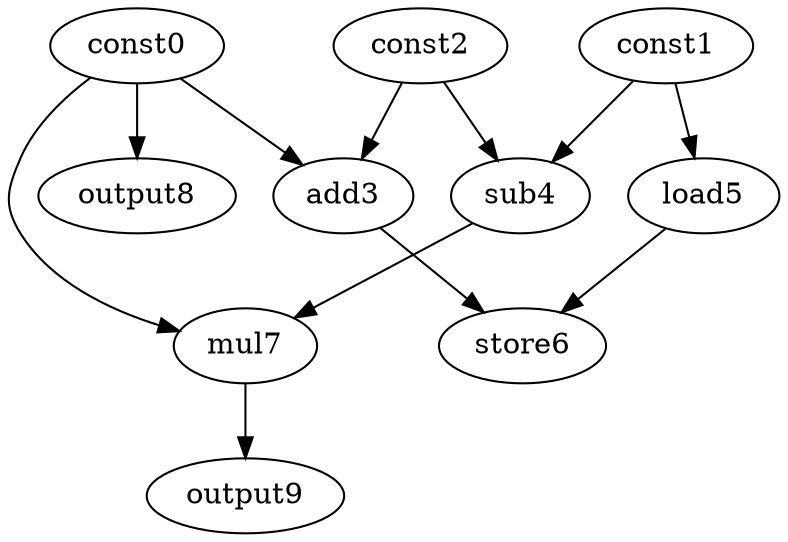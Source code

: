 digraph G { 
const0[opcode=const]; 
const1[opcode=const]; 
const2[opcode=const]; 
add3[opcode=add]; 
sub4[opcode=sub]; 
load5[opcode=load]; 
store6[opcode=store]; 
mul7[opcode=mul]; 
output8[opcode=output]; 
output9[opcode=output]; 
const0->add3[operand=0];
const2->add3[operand=1];
const1->sub4[operand=0];
const2->sub4[operand=1];
const1->load5[operand=0];
const0->output8[operand=0];
add3->store6[operand=0];
load5->store6[operand=1];
const0->mul7[operand=0];
sub4->mul7[operand=1];
mul7->output9[operand=0];
}
